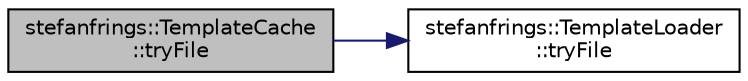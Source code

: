 digraph "stefanfrings::TemplateCache::tryFile"
{
  edge [fontname="Helvetica",fontsize="10",labelfontname="Helvetica",labelfontsize="10"];
  node [fontname="Helvetica",fontsize="10",shape=record];
  rankdir="LR";
  Node2 [label="stefanfrings::TemplateCache\l::tryFile",height=0.2,width=0.4,color="black", fillcolor="grey75", style="filled", fontcolor="black"];
  Node2 -> Node3 [color="midnightblue",fontsize="10",style="solid",fontname="Helvetica"];
  Node3 [label="stefanfrings::TemplateLoader\l::tryFile",height=0.2,width=0.4,color="black", fillcolor="white", style="filled",URL="$classstefanfrings_1_1_template_loader.html#a006cbda0c014ad08199563ea56fc05a3"];
}
